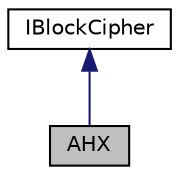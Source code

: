 digraph "AHX"
{
 // LATEX_PDF_SIZE
  edge [fontname="Helvetica",fontsize="10",labelfontname="Helvetica",labelfontsize="10"];
  node [fontname="Helvetica",fontsize="10",shape=record];
  Node1 [label="AHX",height=0.2,width=0.4,color="black", fillcolor="grey75", style="filled", fontcolor="black",tooltip="A Rijndael cipher using either standard modes, or extended modes of operation using a HKDF(SHA2) or c..."];
  Node2 -> Node1 [dir="back",color="midnightblue",fontsize="10",style="solid",fontname="Helvetica"];
  Node2 [label="IBlockCipher",height=0.2,width=0.4,color="black", fillcolor="white", style="filled",URL="$class_i_block_cipher.html",tooltip="The block-cipher virtual interface class."];
}
